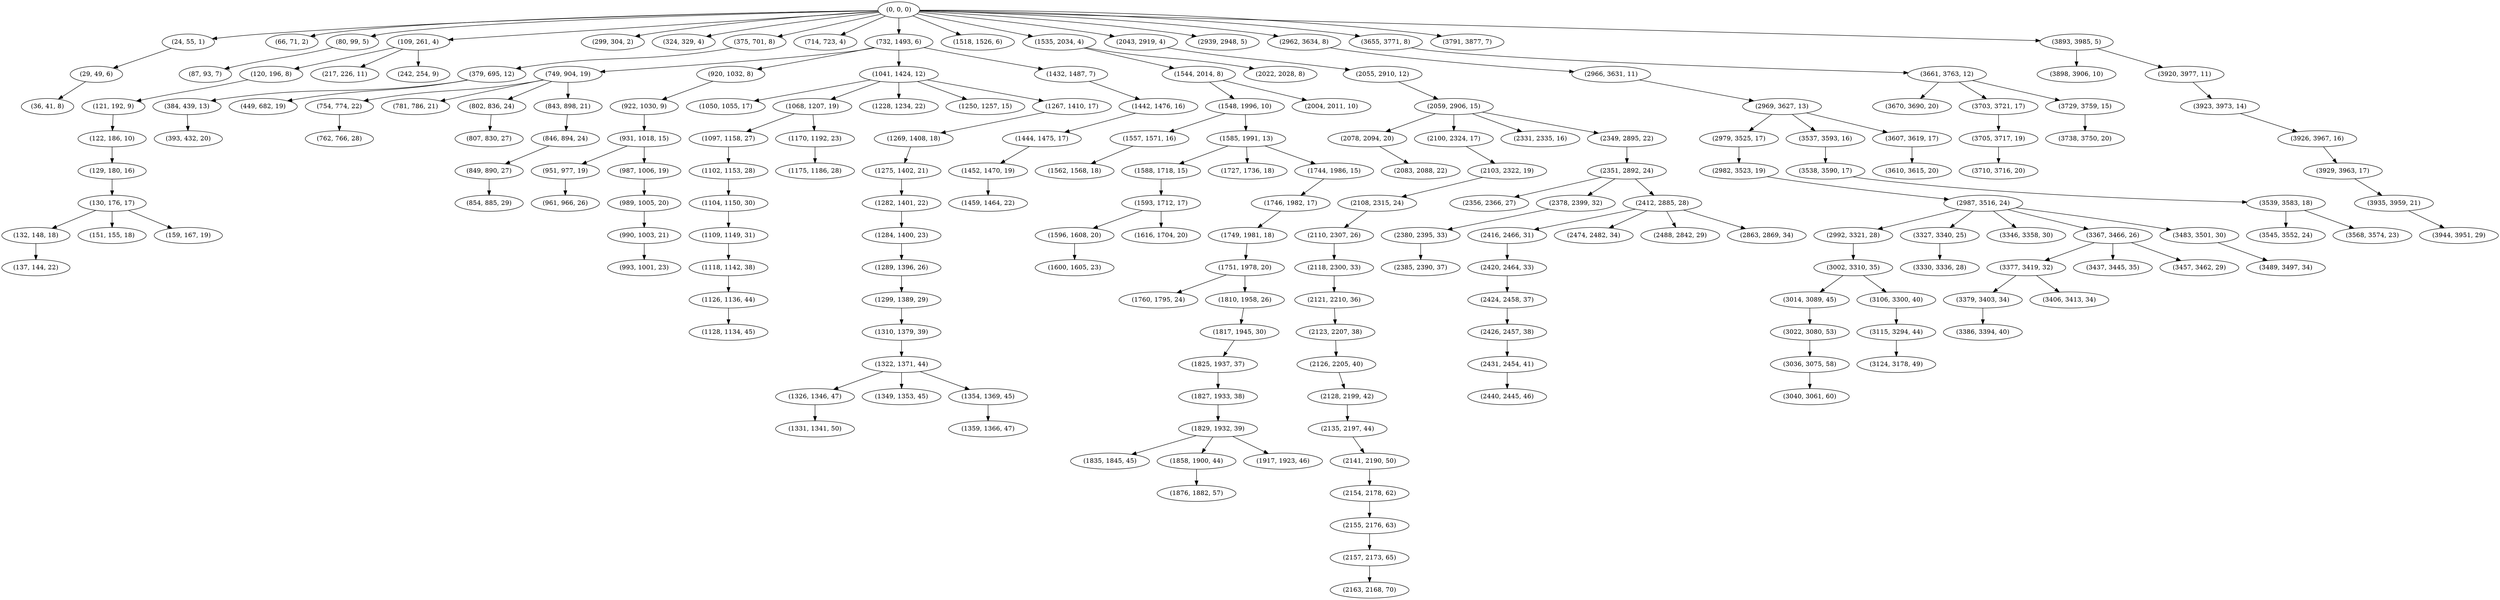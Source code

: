 digraph tree {
    "(0, 0, 0)";
    "(24, 55, 1)";
    "(29, 49, 6)";
    "(36, 41, 8)";
    "(66, 71, 2)";
    "(80, 99, 5)";
    "(87, 93, 7)";
    "(109, 261, 4)";
    "(120, 196, 8)";
    "(121, 192, 9)";
    "(122, 186, 10)";
    "(129, 180, 16)";
    "(130, 176, 17)";
    "(132, 148, 18)";
    "(137, 144, 22)";
    "(151, 155, 18)";
    "(159, 167, 19)";
    "(217, 226, 11)";
    "(242, 254, 9)";
    "(299, 304, 2)";
    "(324, 329, 4)";
    "(375, 701, 8)";
    "(379, 695, 12)";
    "(384, 439, 13)";
    "(393, 432, 20)";
    "(449, 682, 19)";
    "(714, 723, 4)";
    "(732, 1493, 6)";
    "(749, 904, 19)";
    "(754, 774, 22)";
    "(762, 766, 28)";
    "(781, 786, 21)";
    "(802, 836, 24)";
    "(807, 830, 27)";
    "(843, 898, 21)";
    "(846, 894, 24)";
    "(849, 890, 27)";
    "(854, 885, 29)";
    "(920, 1032, 8)";
    "(922, 1030, 9)";
    "(931, 1018, 15)";
    "(951, 977, 19)";
    "(961, 966, 26)";
    "(987, 1006, 19)";
    "(989, 1005, 20)";
    "(990, 1003, 21)";
    "(993, 1001, 23)";
    "(1041, 1424, 12)";
    "(1050, 1055, 17)";
    "(1068, 1207, 19)";
    "(1097, 1158, 27)";
    "(1102, 1153, 28)";
    "(1104, 1150, 30)";
    "(1109, 1149, 31)";
    "(1118, 1142, 38)";
    "(1126, 1136, 44)";
    "(1128, 1134, 45)";
    "(1170, 1192, 23)";
    "(1175, 1186, 28)";
    "(1228, 1234, 22)";
    "(1250, 1257, 15)";
    "(1267, 1410, 17)";
    "(1269, 1408, 18)";
    "(1275, 1402, 21)";
    "(1282, 1401, 22)";
    "(1284, 1400, 23)";
    "(1289, 1396, 26)";
    "(1299, 1389, 29)";
    "(1310, 1379, 39)";
    "(1322, 1371, 44)";
    "(1326, 1346, 47)";
    "(1331, 1341, 50)";
    "(1349, 1353, 45)";
    "(1354, 1369, 45)";
    "(1359, 1366, 47)";
    "(1432, 1487, 7)";
    "(1442, 1476, 16)";
    "(1444, 1475, 17)";
    "(1452, 1470, 19)";
    "(1459, 1464, 22)";
    "(1518, 1526, 6)";
    "(1535, 2034, 4)";
    "(1544, 2014, 8)";
    "(1548, 1996, 10)";
    "(1557, 1571, 16)";
    "(1562, 1568, 18)";
    "(1585, 1991, 13)";
    "(1588, 1718, 15)";
    "(1593, 1712, 17)";
    "(1596, 1608, 20)";
    "(1600, 1605, 23)";
    "(1616, 1704, 20)";
    "(1727, 1736, 18)";
    "(1744, 1986, 15)";
    "(1746, 1982, 17)";
    "(1749, 1981, 18)";
    "(1751, 1978, 20)";
    "(1760, 1795, 24)";
    "(1810, 1958, 26)";
    "(1817, 1945, 30)";
    "(1825, 1937, 37)";
    "(1827, 1933, 38)";
    "(1829, 1932, 39)";
    "(1835, 1845, 45)";
    "(1858, 1900, 44)";
    "(1876, 1882, 57)";
    "(1917, 1923, 46)";
    "(2004, 2011, 10)";
    "(2022, 2028, 8)";
    "(2043, 2919, 4)";
    "(2055, 2910, 12)";
    "(2059, 2906, 15)";
    "(2078, 2094, 20)";
    "(2083, 2088, 22)";
    "(2100, 2324, 17)";
    "(2103, 2322, 19)";
    "(2108, 2315, 24)";
    "(2110, 2307, 26)";
    "(2118, 2300, 33)";
    "(2121, 2210, 36)";
    "(2123, 2207, 38)";
    "(2126, 2205, 40)";
    "(2128, 2199, 42)";
    "(2135, 2197, 44)";
    "(2141, 2190, 50)";
    "(2154, 2178, 62)";
    "(2155, 2176, 63)";
    "(2157, 2173, 65)";
    "(2163, 2168, 70)";
    "(2331, 2335, 16)";
    "(2349, 2895, 22)";
    "(2351, 2892, 24)";
    "(2356, 2366, 27)";
    "(2378, 2399, 32)";
    "(2380, 2395, 33)";
    "(2385, 2390, 37)";
    "(2412, 2885, 28)";
    "(2416, 2466, 31)";
    "(2420, 2464, 33)";
    "(2424, 2458, 37)";
    "(2426, 2457, 38)";
    "(2431, 2454, 41)";
    "(2440, 2445, 46)";
    "(2474, 2482, 34)";
    "(2488, 2842, 29)";
    "(2863, 2869, 34)";
    "(2939, 2948, 5)";
    "(2962, 3634, 8)";
    "(2966, 3631, 11)";
    "(2969, 3627, 13)";
    "(2979, 3525, 17)";
    "(2982, 3523, 19)";
    "(2987, 3516, 24)";
    "(2992, 3321, 28)";
    "(3002, 3310, 35)";
    "(3014, 3089, 45)";
    "(3022, 3080, 53)";
    "(3036, 3075, 58)";
    "(3040, 3061, 60)";
    "(3106, 3300, 40)";
    "(3115, 3294, 44)";
    "(3124, 3178, 49)";
    "(3327, 3340, 25)";
    "(3330, 3336, 28)";
    "(3346, 3358, 30)";
    "(3367, 3466, 26)";
    "(3377, 3419, 32)";
    "(3379, 3403, 34)";
    "(3386, 3394, 40)";
    "(3406, 3413, 34)";
    "(3437, 3445, 35)";
    "(3457, 3462, 29)";
    "(3483, 3501, 30)";
    "(3489, 3497, 34)";
    "(3537, 3593, 16)";
    "(3538, 3590, 17)";
    "(3539, 3583, 18)";
    "(3545, 3552, 24)";
    "(3568, 3574, 23)";
    "(3607, 3619, 17)";
    "(3610, 3615, 20)";
    "(3655, 3771, 8)";
    "(3661, 3763, 12)";
    "(3670, 3690, 20)";
    "(3703, 3721, 17)";
    "(3705, 3717, 19)";
    "(3710, 3716, 20)";
    "(3729, 3759, 15)";
    "(3738, 3750, 20)";
    "(3791, 3877, 7)";
    "(3893, 3985, 5)";
    "(3898, 3906, 10)";
    "(3920, 3977, 11)";
    "(3923, 3973, 14)";
    "(3926, 3967, 16)";
    "(3929, 3963, 17)";
    "(3935, 3959, 21)";
    "(3944, 3951, 29)";
    "(0, 0, 0)" -> "(24, 55, 1)";
    "(0, 0, 0)" -> "(66, 71, 2)";
    "(0, 0, 0)" -> "(80, 99, 5)";
    "(0, 0, 0)" -> "(109, 261, 4)";
    "(0, 0, 0)" -> "(299, 304, 2)";
    "(0, 0, 0)" -> "(324, 329, 4)";
    "(0, 0, 0)" -> "(375, 701, 8)";
    "(0, 0, 0)" -> "(714, 723, 4)";
    "(0, 0, 0)" -> "(732, 1493, 6)";
    "(0, 0, 0)" -> "(1518, 1526, 6)";
    "(0, 0, 0)" -> "(1535, 2034, 4)";
    "(0, 0, 0)" -> "(2043, 2919, 4)";
    "(0, 0, 0)" -> "(2939, 2948, 5)";
    "(0, 0, 0)" -> "(2962, 3634, 8)";
    "(0, 0, 0)" -> "(3655, 3771, 8)";
    "(0, 0, 0)" -> "(3791, 3877, 7)";
    "(0, 0, 0)" -> "(3893, 3985, 5)";
    "(24, 55, 1)" -> "(29, 49, 6)";
    "(29, 49, 6)" -> "(36, 41, 8)";
    "(80, 99, 5)" -> "(87, 93, 7)";
    "(109, 261, 4)" -> "(120, 196, 8)";
    "(109, 261, 4)" -> "(217, 226, 11)";
    "(109, 261, 4)" -> "(242, 254, 9)";
    "(120, 196, 8)" -> "(121, 192, 9)";
    "(121, 192, 9)" -> "(122, 186, 10)";
    "(122, 186, 10)" -> "(129, 180, 16)";
    "(129, 180, 16)" -> "(130, 176, 17)";
    "(130, 176, 17)" -> "(132, 148, 18)";
    "(130, 176, 17)" -> "(151, 155, 18)";
    "(130, 176, 17)" -> "(159, 167, 19)";
    "(132, 148, 18)" -> "(137, 144, 22)";
    "(375, 701, 8)" -> "(379, 695, 12)";
    "(379, 695, 12)" -> "(384, 439, 13)";
    "(379, 695, 12)" -> "(449, 682, 19)";
    "(384, 439, 13)" -> "(393, 432, 20)";
    "(732, 1493, 6)" -> "(749, 904, 19)";
    "(732, 1493, 6)" -> "(920, 1032, 8)";
    "(732, 1493, 6)" -> "(1041, 1424, 12)";
    "(732, 1493, 6)" -> "(1432, 1487, 7)";
    "(749, 904, 19)" -> "(754, 774, 22)";
    "(749, 904, 19)" -> "(781, 786, 21)";
    "(749, 904, 19)" -> "(802, 836, 24)";
    "(749, 904, 19)" -> "(843, 898, 21)";
    "(754, 774, 22)" -> "(762, 766, 28)";
    "(802, 836, 24)" -> "(807, 830, 27)";
    "(843, 898, 21)" -> "(846, 894, 24)";
    "(846, 894, 24)" -> "(849, 890, 27)";
    "(849, 890, 27)" -> "(854, 885, 29)";
    "(920, 1032, 8)" -> "(922, 1030, 9)";
    "(922, 1030, 9)" -> "(931, 1018, 15)";
    "(931, 1018, 15)" -> "(951, 977, 19)";
    "(931, 1018, 15)" -> "(987, 1006, 19)";
    "(951, 977, 19)" -> "(961, 966, 26)";
    "(987, 1006, 19)" -> "(989, 1005, 20)";
    "(989, 1005, 20)" -> "(990, 1003, 21)";
    "(990, 1003, 21)" -> "(993, 1001, 23)";
    "(1041, 1424, 12)" -> "(1050, 1055, 17)";
    "(1041, 1424, 12)" -> "(1068, 1207, 19)";
    "(1041, 1424, 12)" -> "(1228, 1234, 22)";
    "(1041, 1424, 12)" -> "(1250, 1257, 15)";
    "(1041, 1424, 12)" -> "(1267, 1410, 17)";
    "(1068, 1207, 19)" -> "(1097, 1158, 27)";
    "(1068, 1207, 19)" -> "(1170, 1192, 23)";
    "(1097, 1158, 27)" -> "(1102, 1153, 28)";
    "(1102, 1153, 28)" -> "(1104, 1150, 30)";
    "(1104, 1150, 30)" -> "(1109, 1149, 31)";
    "(1109, 1149, 31)" -> "(1118, 1142, 38)";
    "(1118, 1142, 38)" -> "(1126, 1136, 44)";
    "(1126, 1136, 44)" -> "(1128, 1134, 45)";
    "(1170, 1192, 23)" -> "(1175, 1186, 28)";
    "(1267, 1410, 17)" -> "(1269, 1408, 18)";
    "(1269, 1408, 18)" -> "(1275, 1402, 21)";
    "(1275, 1402, 21)" -> "(1282, 1401, 22)";
    "(1282, 1401, 22)" -> "(1284, 1400, 23)";
    "(1284, 1400, 23)" -> "(1289, 1396, 26)";
    "(1289, 1396, 26)" -> "(1299, 1389, 29)";
    "(1299, 1389, 29)" -> "(1310, 1379, 39)";
    "(1310, 1379, 39)" -> "(1322, 1371, 44)";
    "(1322, 1371, 44)" -> "(1326, 1346, 47)";
    "(1322, 1371, 44)" -> "(1349, 1353, 45)";
    "(1322, 1371, 44)" -> "(1354, 1369, 45)";
    "(1326, 1346, 47)" -> "(1331, 1341, 50)";
    "(1354, 1369, 45)" -> "(1359, 1366, 47)";
    "(1432, 1487, 7)" -> "(1442, 1476, 16)";
    "(1442, 1476, 16)" -> "(1444, 1475, 17)";
    "(1444, 1475, 17)" -> "(1452, 1470, 19)";
    "(1452, 1470, 19)" -> "(1459, 1464, 22)";
    "(1535, 2034, 4)" -> "(1544, 2014, 8)";
    "(1535, 2034, 4)" -> "(2022, 2028, 8)";
    "(1544, 2014, 8)" -> "(1548, 1996, 10)";
    "(1544, 2014, 8)" -> "(2004, 2011, 10)";
    "(1548, 1996, 10)" -> "(1557, 1571, 16)";
    "(1548, 1996, 10)" -> "(1585, 1991, 13)";
    "(1557, 1571, 16)" -> "(1562, 1568, 18)";
    "(1585, 1991, 13)" -> "(1588, 1718, 15)";
    "(1585, 1991, 13)" -> "(1727, 1736, 18)";
    "(1585, 1991, 13)" -> "(1744, 1986, 15)";
    "(1588, 1718, 15)" -> "(1593, 1712, 17)";
    "(1593, 1712, 17)" -> "(1596, 1608, 20)";
    "(1593, 1712, 17)" -> "(1616, 1704, 20)";
    "(1596, 1608, 20)" -> "(1600, 1605, 23)";
    "(1744, 1986, 15)" -> "(1746, 1982, 17)";
    "(1746, 1982, 17)" -> "(1749, 1981, 18)";
    "(1749, 1981, 18)" -> "(1751, 1978, 20)";
    "(1751, 1978, 20)" -> "(1760, 1795, 24)";
    "(1751, 1978, 20)" -> "(1810, 1958, 26)";
    "(1810, 1958, 26)" -> "(1817, 1945, 30)";
    "(1817, 1945, 30)" -> "(1825, 1937, 37)";
    "(1825, 1937, 37)" -> "(1827, 1933, 38)";
    "(1827, 1933, 38)" -> "(1829, 1932, 39)";
    "(1829, 1932, 39)" -> "(1835, 1845, 45)";
    "(1829, 1932, 39)" -> "(1858, 1900, 44)";
    "(1829, 1932, 39)" -> "(1917, 1923, 46)";
    "(1858, 1900, 44)" -> "(1876, 1882, 57)";
    "(2043, 2919, 4)" -> "(2055, 2910, 12)";
    "(2055, 2910, 12)" -> "(2059, 2906, 15)";
    "(2059, 2906, 15)" -> "(2078, 2094, 20)";
    "(2059, 2906, 15)" -> "(2100, 2324, 17)";
    "(2059, 2906, 15)" -> "(2331, 2335, 16)";
    "(2059, 2906, 15)" -> "(2349, 2895, 22)";
    "(2078, 2094, 20)" -> "(2083, 2088, 22)";
    "(2100, 2324, 17)" -> "(2103, 2322, 19)";
    "(2103, 2322, 19)" -> "(2108, 2315, 24)";
    "(2108, 2315, 24)" -> "(2110, 2307, 26)";
    "(2110, 2307, 26)" -> "(2118, 2300, 33)";
    "(2118, 2300, 33)" -> "(2121, 2210, 36)";
    "(2121, 2210, 36)" -> "(2123, 2207, 38)";
    "(2123, 2207, 38)" -> "(2126, 2205, 40)";
    "(2126, 2205, 40)" -> "(2128, 2199, 42)";
    "(2128, 2199, 42)" -> "(2135, 2197, 44)";
    "(2135, 2197, 44)" -> "(2141, 2190, 50)";
    "(2141, 2190, 50)" -> "(2154, 2178, 62)";
    "(2154, 2178, 62)" -> "(2155, 2176, 63)";
    "(2155, 2176, 63)" -> "(2157, 2173, 65)";
    "(2157, 2173, 65)" -> "(2163, 2168, 70)";
    "(2349, 2895, 22)" -> "(2351, 2892, 24)";
    "(2351, 2892, 24)" -> "(2356, 2366, 27)";
    "(2351, 2892, 24)" -> "(2378, 2399, 32)";
    "(2351, 2892, 24)" -> "(2412, 2885, 28)";
    "(2378, 2399, 32)" -> "(2380, 2395, 33)";
    "(2380, 2395, 33)" -> "(2385, 2390, 37)";
    "(2412, 2885, 28)" -> "(2416, 2466, 31)";
    "(2412, 2885, 28)" -> "(2474, 2482, 34)";
    "(2412, 2885, 28)" -> "(2488, 2842, 29)";
    "(2412, 2885, 28)" -> "(2863, 2869, 34)";
    "(2416, 2466, 31)" -> "(2420, 2464, 33)";
    "(2420, 2464, 33)" -> "(2424, 2458, 37)";
    "(2424, 2458, 37)" -> "(2426, 2457, 38)";
    "(2426, 2457, 38)" -> "(2431, 2454, 41)";
    "(2431, 2454, 41)" -> "(2440, 2445, 46)";
    "(2962, 3634, 8)" -> "(2966, 3631, 11)";
    "(2966, 3631, 11)" -> "(2969, 3627, 13)";
    "(2969, 3627, 13)" -> "(2979, 3525, 17)";
    "(2969, 3627, 13)" -> "(3537, 3593, 16)";
    "(2969, 3627, 13)" -> "(3607, 3619, 17)";
    "(2979, 3525, 17)" -> "(2982, 3523, 19)";
    "(2982, 3523, 19)" -> "(2987, 3516, 24)";
    "(2987, 3516, 24)" -> "(2992, 3321, 28)";
    "(2987, 3516, 24)" -> "(3327, 3340, 25)";
    "(2987, 3516, 24)" -> "(3346, 3358, 30)";
    "(2987, 3516, 24)" -> "(3367, 3466, 26)";
    "(2987, 3516, 24)" -> "(3483, 3501, 30)";
    "(2992, 3321, 28)" -> "(3002, 3310, 35)";
    "(3002, 3310, 35)" -> "(3014, 3089, 45)";
    "(3002, 3310, 35)" -> "(3106, 3300, 40)";
    "(3014, 3089, 45)" -> "(3022, 3080, 53)";
    "(3022, 3080, 53)" -> "(3036, 3075, 58)";
    "(3036, 3075, 58)" -> "(3040, 3061, 60)";
    "(3106, 3300, 40)" -> "(3115, 3294, 44)";
    "(3115, 3294, 44)" -> "(3124, 3178, 49)";
    "(3327, 3340, 25)" -> "(3330, 3336, 28)";
    "(3367, 3466, 26)" -> "(3377, 3419, 32)";
    "(3367, 3466, 26)" -> "(3437, 3445, 35)";
    "(3367, 3466, 26)" -> "(3457, 3462, 29)";
    "(3377, 3419, 32)" -> "(3379, 3403, 34)";
    "(3377, 3419, 32)" -> "(3406, 3413, 34)";
    "(3379, 3403, 34)" -> "(3386, 3394, 40)";
    "(3483, 3501, 30)" -> "(3489, 3497, 34)";
    "(3537, 3593, 16)" -> "(3538, 3590, 17)";
    "(3538, 3590, 17)" -> "(3539, 3583, 18)";
    "(3539, 3583, 18)" -> "(3545, 3552, 24)";
    "(3539, 3583, 18)" -> "(3568, 3574, 23)";
    "(3607, 3619, 17)" -> "(3610, 3615, 20)";
    "(3655, 3771, 8)" -> "(3661, 3763, 12)";
    "(3661, 3763, 12)" -> "(3670, 3690, 20)";
    "(3661, 3763, 12)" -> "(3703, 3721, 17)";
    "(3661, 3763, 12)" -> "(3729, 3759, 15)";
    "(3703, 3721, 17)" -> "(3705, 3717, 19)";
    "(3705, 3717, 19)" -> "(3710, 3716, 20)";
    "(3729, 3759, 15)" -> "(3738, 3750, 20)";
    "(3893, 3985, 5)" -> "(3898, 3906, 10)";
    "(3893, 3985, 5)" -> "(3920, 3977, 11)";
    "(3920, 3977, 11)" -> "(3923, 3973, 14)";
    "(3923, 3973, 14)" -> "(3926, 3967, 16)";
    "(3926, 3967, 16)" -> "(3929, 3963, 17)";
    "(3929, 3963, 17)" -> "(3935, 3959, 21)";
    "(3935, 3959, 21)" -> "(3944, 3951, 29)";
}

